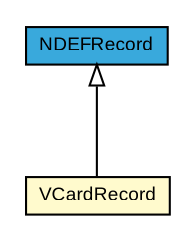 #!/usr/local/bin/dot
#
# Class diagram 
# Generated by UMLGraph version R5_7_2-3-gee82a7 (http://www.umlgraph.org/)
#

digraph G {
	edge [fontname="arial",fontsize=10,labelfontname="arial",labelfontsize=10];
	node [fontname="arial",fontsize=10,shape=plaintext];
	nodesep=0.25;
	ranksep=0.5;
	// com.st.st25sdk.ndef.VCardRecord
	c60574 [label=<<table title="com.st.st25sdk.ndef.VCardRecord" border="0" cellborder="1" cellspacing="0" cellpadding="2" port="p" bgcolor="lemonChiffon" href="./VCardRecord.html">
		<tr><td><table border="0" cellspacing="0" cellpadding="1">
<tr><td align="center" balign="center"> VCardRecord </td></tr>
		</table></td></tr>
		</table>>, URL="./VCardRecord.html", fontname="arial", fontcolor="black", fontsize=9.0];
	// com.st.st25sdk.ndef.NDEFRecord
	c60580 [label=<<table title="com.st.st25sdk.ndef.NDEFRecord" border="0" cellborder="1" cellspacing="0" cellpadding="2" port="p" bgcolor="#39a9dc" href="./NDEFRecord.html">
		<tr><td><table border="0" cellspacing="0" cellpadding="1">
<tr><td align="center" balign="center"> NDEFRecord </td></tr>
		</table></td></tr>
		</table>>, URL="./NDEFRecord.html", fontname="arial", fontcolor="black", fontsize=9.0];
	//com.st.st25sdk.ndef.VCardRecord extends com.st.st25sdk.ndef.NDEFRecord
	c60580:p -> c60574:p [dir=back,arrowtail=empty];
}

